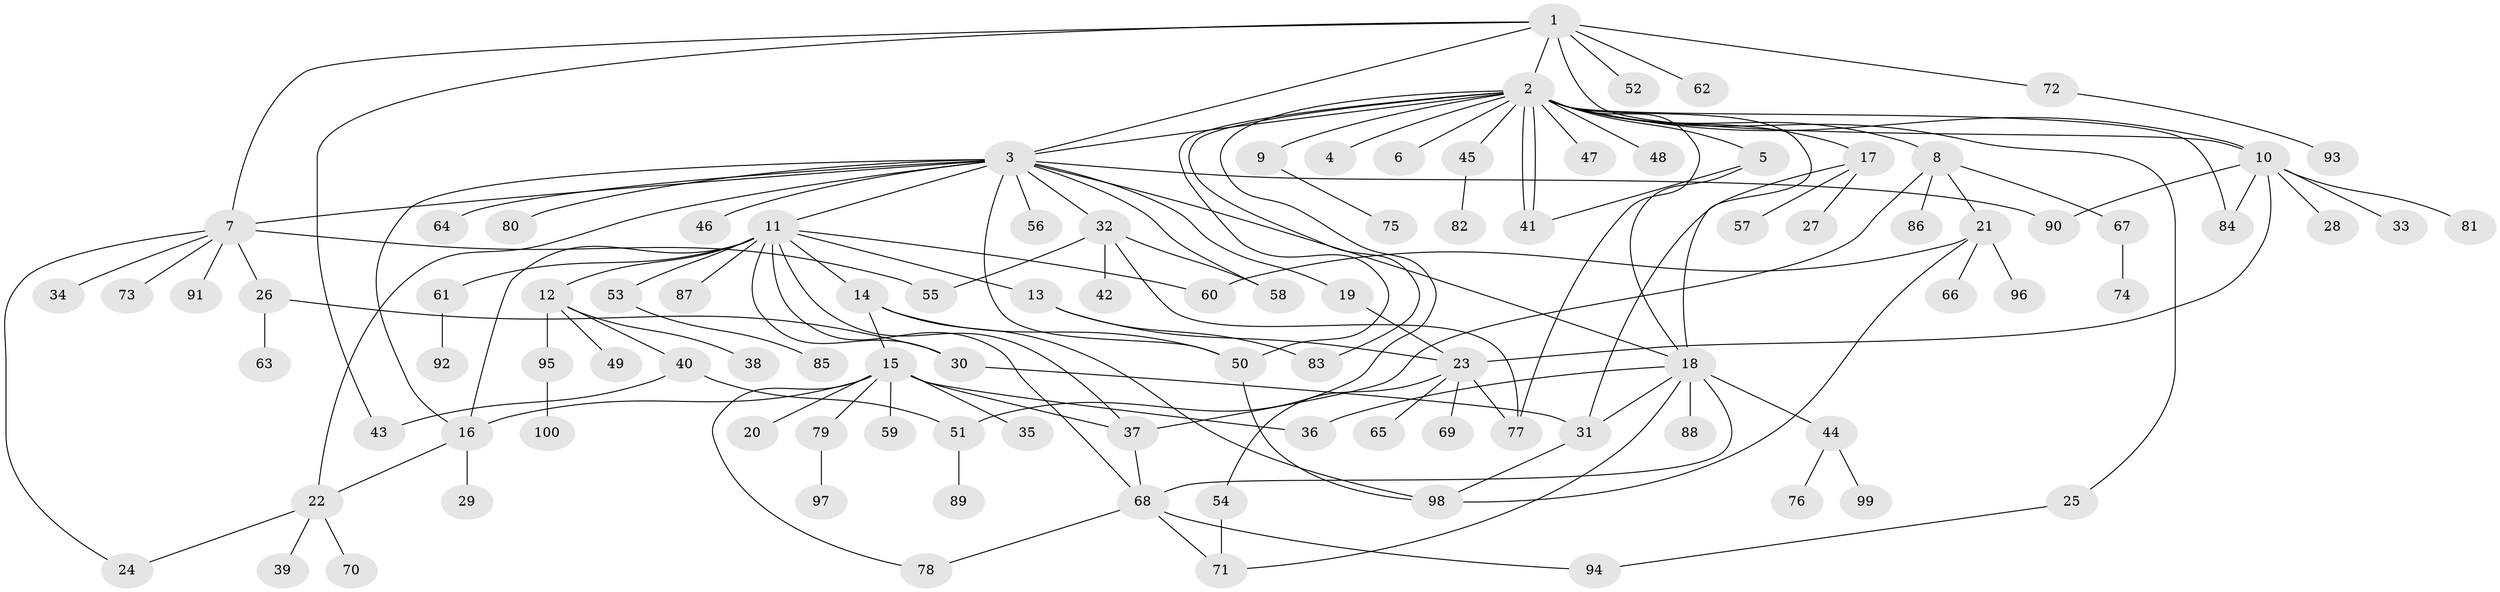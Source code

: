 // Generated by graph-tools (version 1.1) at 2025/14/03/09/25 04:14:42]
// undirected, 100 vertices, 139 edges
graph export_dot {
graph [start="1"]
  node [color=gray90,style=filled];
  1;
  2;
  3;
  4;
  5;
  6;
  7;
  8;
  9;
  10;
  11;
  12;
  13;
  14;
  15;
  16;
  17;
  18;
  19;
  20;
  21;
  22;
  23;
  24;
  25;
  26;
  27;
  28;
  29;
  30;
  31;
  32;
  33;
  34;
  35;
  36;
  37;
  38;
  39;
  40;
  41;
  42;
  43;
  44;
  45;
  46;
  47;
  48;
  49;
  50;
  51;
  52;
  53;
  54;
  55;
  56;
  57;
  58;
  59;
  60;
  61;
  62;
  63;
  64;
  65;
  66;
  67;
  68;
  69;
  70;
  71;
  72;
  73;
  74;
  75;
  76;
  77;
  78;
  79;
  80;
  81;
  82;
  83;
  84;
  85;
  86;
  87;
  88;
  89;
  90;
  91;
  92;
  93;
  94;
  95;
  96;
  97;
  98;
  99;
  100;
  1 -- 2;
  1 -- 3;
  1 -- 7;
  1 -- 10;
  1 -- 43;
  1 -- 52;
  1 -- 62;
  1 -- 72;
  2 -- 3;
  2 -- 4;
  2 -- 5;
  2 -- 6;
  2 -- 8;
  2 -- 9;
  2 -- 10;
  2 -- 17;
  2 -- 18;
  2 -- 25;
  2 -- 41;
  2 -- 41;
  2 -- 45;
  2 -- 47;
  2 -- 48;
  2 -- 50;
  2 -- 51;
  2 -- 77;
  2 -- 83;
  2 -- 84;
  3 -- 7;
  3 -- 11;
  3 -- 16;
  3 -- 18;
  3 -- 19;
  3 -- 22;
  3 -- 32;
  3 -- 46;
  3 -- 50;
  3 -- 56;
  3 -- 58;
  3 -- 64;
  3 -- 80;
  3 -- 90;
  5 -- 18;
  5 -- 41;
  7 -- 24;
  7 -- 26;
  7 -- 34;
  7 -- 55;
  7 -- 73;
  7 -- 91;
  8 -- 21;
  8 -- 37;
  8 -- 67;
  8 -- 86;
  9 -- 75;
  10 -- 23;
  10 -- 28;
  10 -- 33;
  10 -- 81;
  10 -- 84;
  10 -- 90;
  11 -- 12;
  11 -- 13;
  11 -- 14;
  11 -- 16;
  11 -- 30;
  11 -- 37;
  11 -- 53;
  11 -- 60;
  11 -- 61;
  11 -- 68;
  11 -- 87;
  12 -- 38;
  12 -- 40;
  12 -- 49;
  12 -- 95;
  13 -- 23;
  13 -- 83;
  14 -- 15;
  14 -- 50;
  14 -- 98;
  15 -- 16;
  15 -- 20;
  15 -- 35;
  15 -- 36;
  15 -- 37;
  15 -- 59;
  15 -- 78;
  15 -- 79;
  16 -- 22;
  16 -- 29;
  17 -- 27;
  17 -- 31;
  17 -- 57;
  18 -- 31;
  18 -- 36;
  18 -- 44;
  18 -- 68;
  18 -- 71;
  18 -- 88;
  19 -- 23;
  21 -- 60;
  21 -- 66;
  21 -- 96;
  21 -- 98;
  22 -- 24;
  22 -- 39;
  22 -- 70;
  23 -- 54;
  23 -- 65;
  23 -- 69;
  23 -- 77;
  25 -- 94;
  26 -- 30;
  26 -- 63;
  30 -- 31;
  31 -- 98;
  32 -- 42;
  32 -- 55;
  32 -- 58;
  32 -- 77;
  37 -- 68;
  40 -- 43;
  40 -- 51;
  44 -- 76;
  44 -- 99;
  45 -- 82;
  50 -- 98;
  51 -- 89;
  53 -- 85;
  54 -- 71;
  61 -- 92;
  67 -- 74;
  68 -- 71;
  68 -- 78;
  68 -- 94;
  72 -- 93;
  79 -- 97;
  95 -- 100;
}

